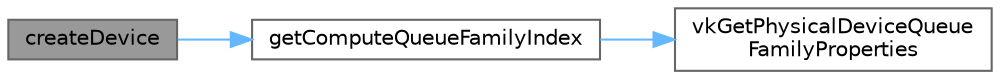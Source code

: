 digraph "createDevice"
{
 // LATEX_PDF_SIZE
  bgcolor="transparent";
  edge [fontname=Helvetica,fontsize=10,labelfontname=Helvetica,labelfontsize=10];
  node [fontname=Helvetica,fontsize=10,shape=box,height=0.2,width=0.4];
  rankdir="LR";
  Node1 [id="Node000001",label="createDevice",height=0.2,width=0.4,color="gray40", fillcolor="grey60", style="filled", fontcolor="black",tooltip=" "];
  Node1 -> Node2 [id="edge1_Node000001_Node000002",color="steelblue1",style="solid",tooltip=" "];
  Node2 [id="Node000002",label="getComputeQueueFamilyIndex",height=0.2,width=0.4,color="grey40", fillcolor="white", style="filled",URL="$_vk_f_f_t___utils_8cpp.html#aa54e7b28501b23a677d9d3f5c4e0f58c",tooltip=" "];
  Node2 -> Node3 [id="edge2_Node000002_Node000003",color="steelblue1",style="solid",tooltip=" "];
  Node3 [id="Node000003",label="vkGetPhysicalDeviceQueue\lFamilyProperties",height=0.2,width=0.4,color="grey40", fillcolor="white", style="filled",URL="$_vulkan_swap_chain_8cpp.html#a2fa2093e3e45cfcdbd1cae85a4d2e186",tooltip=" "];
}
